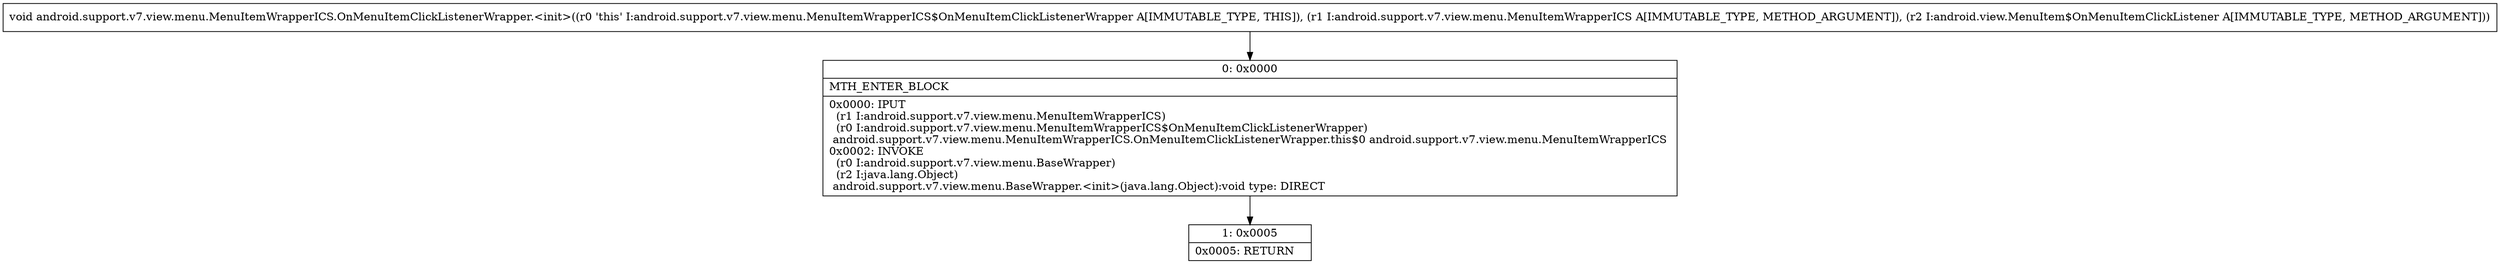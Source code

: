 digraph "CFG forandroid.support.v7.view.menu.MenuItemWrapperICS.OnMenuItemClickListenerWrapper.\<init\>(Landroid\/support\/v7\/view\/menu\/MenuItemWrapperICS;Landroid\/view\/MenuItem$OnMenuItemClickListener;)V" {
Node_0 [shape=record,label="{0\:\ 0x0000|MTH_ENTER_BLOCK\l|0x0000: IPUT  \l  (r1 I:android.support.v7.view.menu.MenuItemWrapperICS)\l  (r0 I:android.support.v7.view.menu.MenuItemWrapperICS$OnMenuItemClickListenerWrapper)\l android.support.v7.view.menu.MenuItemWrapperICS.OnMenuItemClickListenerWrapper.this$0 android.support.v7.view.menu.MenuItemWrapperICS \l0x0002: INVOKE  \l  (r0 I:android.support.v7.view.menu.BaseWrapper)\l  (r2 I:java.lang.Object)\l android.support.v7.view.menu.BaseWrapper.\<init\>(java.lang.Object):void type: DIRECT \l}"];
Node_1 [shape=record,label="{1\:\ 0x0005|0x0005: RETURN   \l}"];
MethodNode[shape=record,label="{void android.support.v7.view.menu.MenuItemWrapperICS.OnMenuItemClickListenerWrapper.\<init\>((r0 'this' I:android.support.v7.view.menu.MenuItemWrapperICS$OnMenuItemClickListenerWrapper A[IMMUTABLE_TYPE, THIS]), (r1 I:android.support.v7.view.menu.MenuItemWrapperICS A[IMMUTABLE_TYPE, METHOD_ARGUMENT]), (r2 I:android.view.MenuItem$OnMenuItemClickListener A[IMMUTABLE_TYPE, METHOD_ARGUMENT])) }"];
MethodNode -> Node_0;
Node_0 -> Node_1;
}

